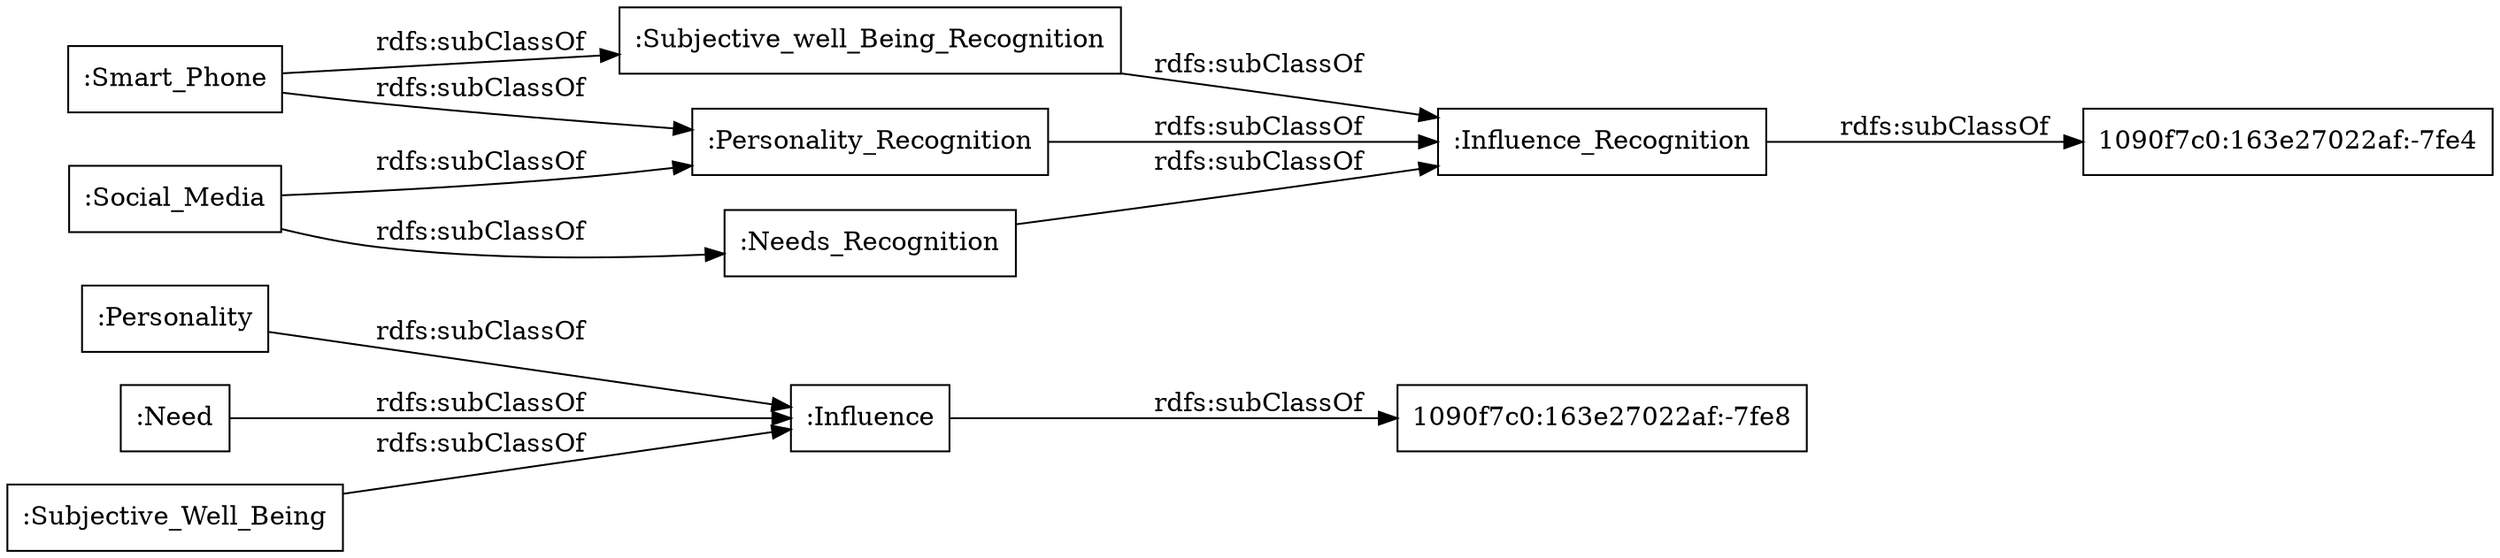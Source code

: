 digraph ar2dtool_diagram { 
rankdir=LR;
size="1000"
node [shape = rectangle, color="black"]; ":Personality" ":Need" ":Needs_Recognition" ":Subjective_Well_Being" "1090f7c0:163e27022af:-7fe4" ":Subjective_well_Being_Recognition" ":Personality_Recognition" ":Influence" ":Smart_Phone" ":Social_Media" ":Influence_Recognition" "1090f7c0:163e27022af:-7fe8" ; /*classes style*/
	":Influence" -> "1090f7c0:163e27022af:-7fe8" [ label = "rdfs:subClassOf" ];
	":Subjective_well_Being_Recognition" -> ":Influence_Recognition" [ label = "rdfs:subClassOf" ];
	":Subjective_Well_Being" -> ":Influence" [ label = "rdfs:subClassOf" ];
	":Need" -> ":Influence" [ label = "rdfs:subClassOf" ];
	":Needs_Recognition" -> ":Influence_Recognition" [ label = "rdfs:subClassOf" ];
	":Social_Media" -> ":Personality_Recognition" [ label = "rdfs:subClassOf" ];
	":Social_Media" -> ":Needs_Recognition" [ label = "rdfs:subClassOf" ];
	":Personality_Recognition" -> ":Influence_Recognition" [ label = "rdfs:subClassOf" ];
	":Personality" -> ":Influence" [ label = "rdfs:subClassOf" ];
	":Influence_Recognition" -> "1090f7c0:163e27022af:-7fe4" [ label = "rdfs:subClassOf" ];
	":Smart_Phone" -> ":Subjective_well_Being_Recognition" [ label = "rdfs:subClassOf" ];
	":Smart_Phone" -> ":Personality_Recognition" [ label = "rdfs:subClassOf" ];

}
